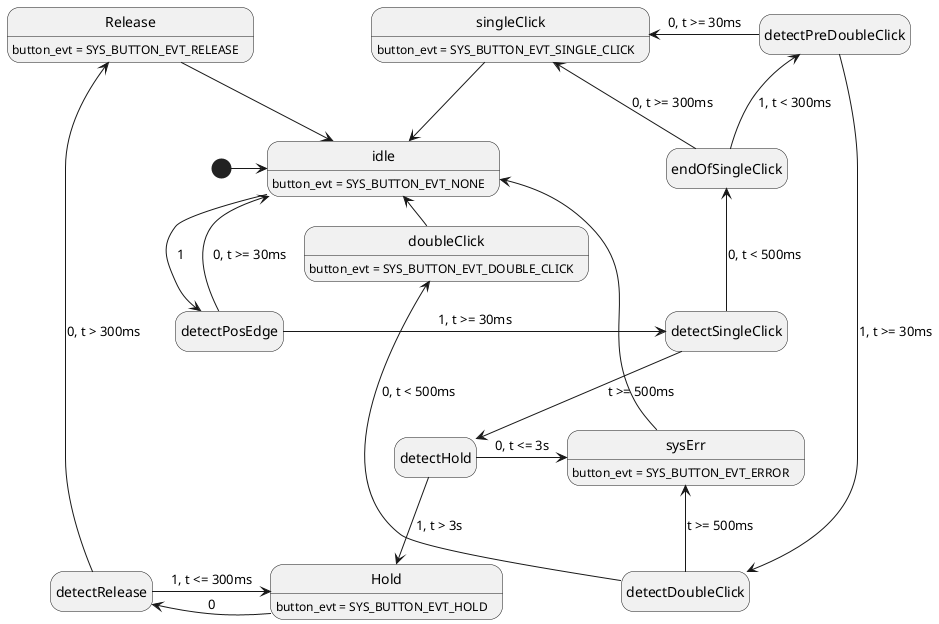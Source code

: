 @startuml sbutton_fsm

hide empty description

[*] -> idle

state idle: button_evt = SYS_BUTTON_EVT_NONE
idle -down-> detectPosEdge : 1

state detectPosEdge
detectPosEdge -right-> detectSingleClick : 1, t >= 30ms
detectPosEdge -up-> idle : 0, t >= 30ms

state detectSingleClick
detectSingleClick -up-> endOfSingleClick : 0, t < 500ms
detectSingleClick -down-> detectHold : t >= 500ms

state endOfSingleClick
endOfSingleClick -up-> singleClick : 0, t >= 300ms
endOfSingleClick -up-> detectPreDoubleClick : 1, t < 300ms

state detectPreDoubleClick
detectPreDoubleClick -right-> detectDoubleClick : 1, t >= 30ms
detectPreDoubleClick -left-> singleClick :0, t >= 30ms

state detectDoubleClick
detectDoubleClick -up-> doubleClick : 0, t < 500ms
detectDoubleClick -up-> sysErr : t >= 500ms

state detectHold
detectHold -right-> sysErr : 0, t <= 3s
detectHold -down-> Hold : 1, t > 3s

state Hold : button_evt = SYS_BUTTON_EVT_HOLD
Hold -left-> detectRelease : 0

state detectRelease
detectRelease -right-> Hold : 1, t <= 300ms
detectRelease -left-> Release : 0, t > 300ms

state Release : button_evt = SYS_BUTTON_EVT_RELEASE
Release --> idle

state singleClick : button_evt = SYS_BUTTON_EVT_SINGLE_CLICK
singleClick -down-> idle

state doubleClick : button_evt = SYS_BUTTON_EVT_DOUBLE_CLICK
doubleClick -left-> idle

state sysErr: button_evt = SYS_BUTTON_EVT_ERROR
sysErr -left-> idle


@enduml

